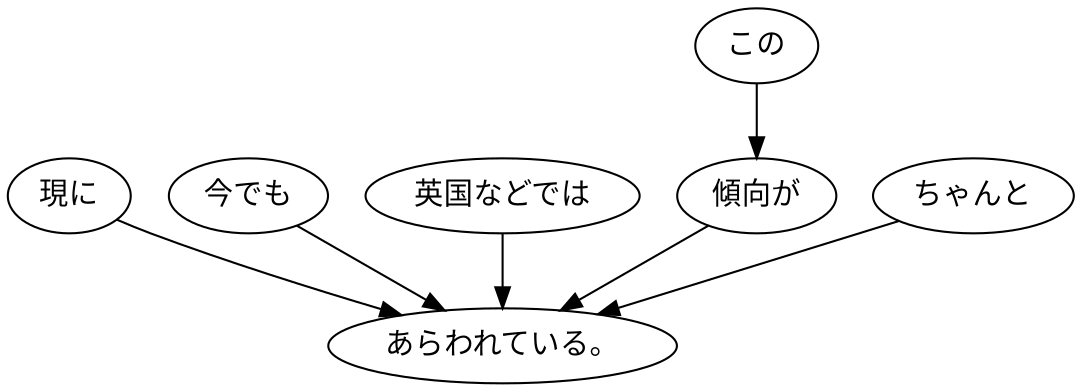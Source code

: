 digraph graph8820 {
	node0 [label="現に"];
	node1 [label="今でも"];
	node2 [label="英国などでは"];
	node3 [label="この"];
	node4 [label="傾向が"];
	node5 [label="ちゃんと"];
	node6 [label="あらわれている。"];
	node0 -> node6;
	node1 -> node6;
	node2 -> node6;
	node3 -> node4;
	node4 -> node6;
	node5 -> node6;
}
